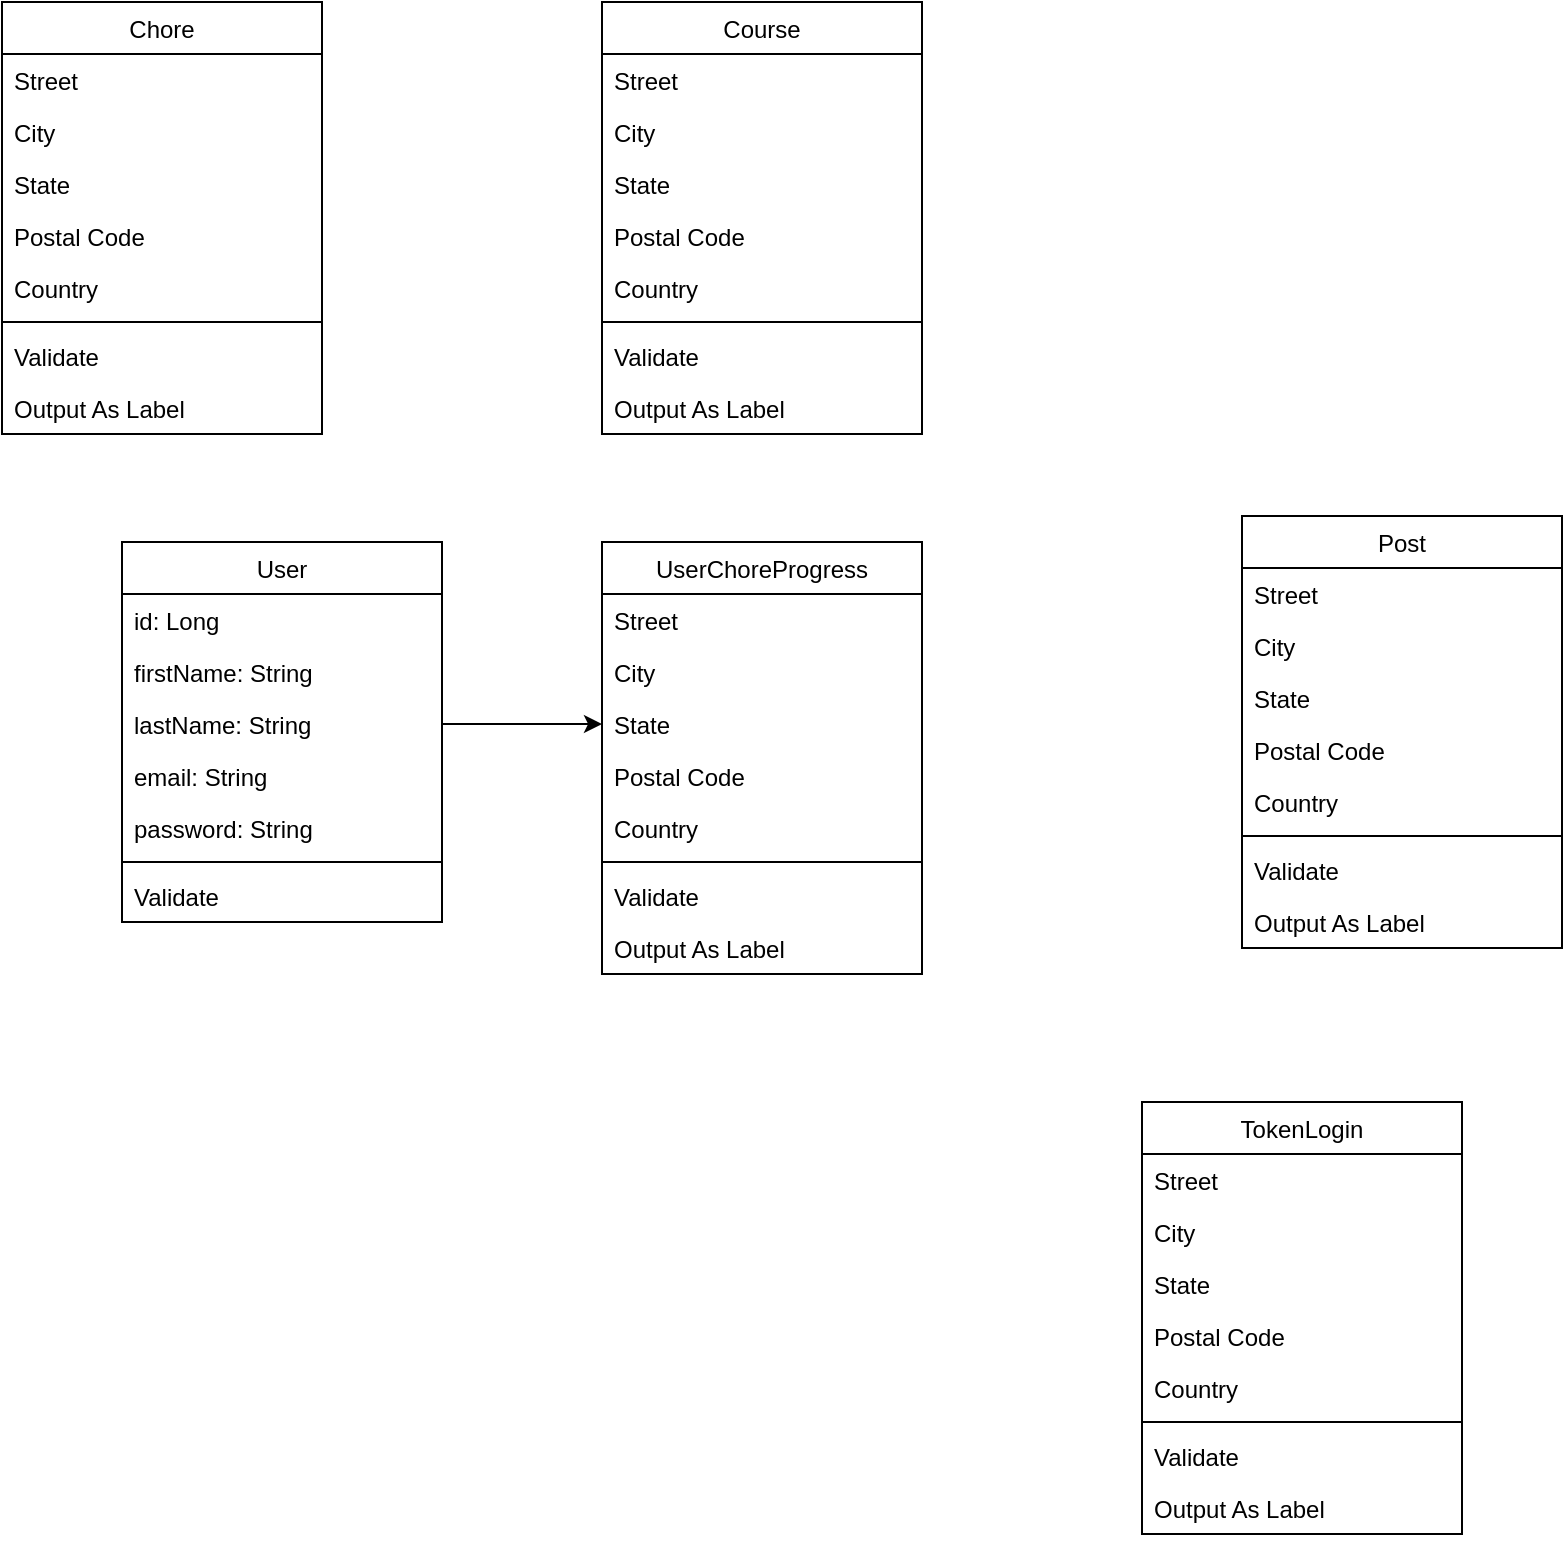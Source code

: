 <mxfile version="13.10.0" type="device"><diagram id="C5RBs43oDa-KdzZeNtuy" name="Page-1"><mxGraphModel dx="1715" dy="606" grid="1" gridSize="10" guides="1" tooltips="1" connect="1" arrows="1" fold="1" page="1" pageScale="1" pageWidth="827" pageHeight="1169" math="0" shadow="0"><root><mxCell id="WIyWlLk6GJQsqaUBKTNV-0"/><mxCell id="WIyWlLk6GJQsqaUBKTNV-1" parent="WIyWlLk6GJQsqaUBKTNV-0"/><mxCell id="zkfFHV4jXpPFQw0GAbJ--17" value="Course" style="swimlane;fontStyle=0;align=center;verticalAlign=top;childLayout=stackLayout;horizontal=1;startSize=26;horizontalStack=0;resizeParent=1;resizeLast=0;collapsible=1;marginBottom=0;rounded=0;shadow=0;strokeWidth=1;" parent="WIyWlLk6GJQsqaUBKTNV-1" vertex="1"><mxGeometry x="280" y="20" width="160" height="216" as="geometry"><mxRectangle x="550" y="140" width="160" height="26" as="alternateBounds"/></mxGeometry></mxCell><mxCell id="zkfFHV4jXpPFQw0GAbJ--18" value="Street" style="text;align=left;verticalAlign=top;spacingLeft=4;spacingRight=4;overflow=hidden;rotatable=0;points=[[0,0.5],[1,0.5]];portConstraint=eastwest;" parent="zkfFHV4jXpPFQw0GAbJ--17" vertex="1"><mxGeometry y="26" width="160" height="26" as="geometry"/></mxCell><mxCell id="zkfFHV4jXpPFQw0GAbJ--19" value="City" style="text;align=left;verticalAlign=top;spacingLeft=4;spacingRight=4;overflow=hidden;rotatable=0;points=[[0,0.5],[1,0.5]];portConstraint=eastwest;rounded=0;shadow=0;html=0;" parent="zkfFHV4jXpPFQw0GAbJ--17" vertex="1"><mxGeometry y="52" width="160" height="26" as="geometry"/></mxCell><mxCell id="zkfFHV4jXpPFQw0GAbJ--20" value="State" style="text;align=left;verticalAlign=top;spacingLeft=4;spacingRight=4;overflow=hidden;rotatable=0;points=[[0,0.5],[1,0.5]];portConstraint=eastwest;rounded=0;shadow=0;html=0;" parent="zkfFHV4jXpPFQw0GAbJ--17" vertex="1"><mxGeometry y="78" width="160" height="26" as="geometry"/></mxCell><mxCell id="zkfFHV4jXpPFQw0GAbJ--21" value="Postal Code" style="text;align=left;verticalAlign=top;spacingLeft=4;spacingRight=4;overflow=hidden;rotatable=0;points=[[0,0.5],[1,0.5]];portConstraint=eastwest;rounded=0;shadow=0;html=0;" parent="zkfFHV4jXpPFQw0GAbJ--17" vertex="1"><mxGeometry y="104" width="160" height="26" as="geometry"/></mxCell><mxCell id="zkfFHV4jXpPFQw0GAbJ--22" value="Country" style="text;align=left;verticalAlign=top;spacingLeft=4;spacingRight=4;overflow=hidden;rotatable=0;points=[[0,0.5],[1,0.5]];portConstraint=eastwest;rounded=0;shadow=0;html=0;" parent="zkfFHV4jXpPFQw0GAbJ--17" vertex="1"><mxGeometry y="130" width="160" height="26" as="geometry"/></mxCell><mxCell id="zkfFHV4jXpPFQw0GAbJ--23" value="" style="line;html=1;strokeWidth=1;align=left;verticalAlign=middle;spacingTop=-1;spacingLeft=3;spacingRight=3;rotatable=0;labelPosition=right;points=[];portConstraint=eastwest;" parent="zkfFHV4jXpPFQw0GAbJ--17" vertex="1"><mxGeometry y="156" width="160" height="8" as="geometry"/></mxCell><mxCell id="zkfFHV4jXpPFQw0GAbJ--24" value="Validate" style="text;align=left;verticalAlign=top;spacingLeft=4;spacingRight=4;overflow=hidden;rotatable=0;points=[[0,0.5],[1,0.5]];portConstraint=eastwest;" parent="zkfFHV4jXpPFQw0GAbJ--17" vertex="1"><mxGeometry y="164" width="160" height="26" as="geometry"/></mxCell><mxCell id="zkfFHV4jXpPFQw0GAbJ--25" value="Output As Label" style="text;align=left;verticalAlign=top;spacingLeft=4;spacingRight=4;overflow=hidden;rotatable=0;points=[[0,0.5],[1,0.5]];portConstraint=eastwest;" parent="zkfFHV4jXpPFQw0GAbJ--17" vertex="1"><mxGeometry y="190" width="160" height="26" as="geometry"/></mxCell><mxCell id="VVTcuq1EiL7Caez28EyP-0" value="Post" style="swimlane;fontStyle=0;align=center;verticalAlign=top;childLayout=stackLayout;horizontal=1;startSize=26;horizontalStack=0;resizeParent=1;resizeLast=0;collapsible=1;marginBottom=0;rounded=0;shadow=0;strokeWidth=1;" vertex="1" parent="WIyWlLk6GJQsqaUBKTNV-1"><mxGeometry x="600" y="277" width="160" height="216" as="geometry"><mxRectangle x="550" y="140" width="160" height="26" as="alternateBounds"/></mxGeometry></mxCell><mxCell id="VVTcuq1EiL7Caez28EyP-1" value="Street" style="text;align=left;verticalAlign=top;spacingLeft=4;spacingRight=4;overflow=hidden;rotatable=0;points=[[0,0.5],[1,0.5]];portConstraint=eastwest;" vertex="1" parent="VVTcuq1EiL7Caez28EyP-0"><mxGeometry y="26" width="160" height="26" as="geometry"/></mxCell><mxCell id="VVTcuq1EiL7Caez28EyP-2" value="City" style="text;align=left;verticalAlign=top;spacingLeft=4;spacingRight=4;overflow=hidden;rotatable=0;points=[[0,0.5],[1,0.5]];portConstraint=eastwest;rounded=0;shadow=0;html=0;" vertex="1" parent="VVTcuq1EiL7Caez28EyP-0"><mxGeometry y="52" width="160" height="26" as="geometry"/></mxCell><mxCell id="VVTcuq1EiL7Caez28EyP-3" value="State" style="text;align=left;verticalAlign=top;spacingLeft=4;spacingRight=4;overflow=hidden;rotatable=0;points=[[0,0.5],[1,0.5]];portConstraint=eastwest;rounded=0;shadow=0;html=0;" vertex="1" parent="VVTcuq1EiL7Caez28EyP-0"><mxGeometry y="78" width="160" height="26" as="geometry"/></mxCell><mxCell id="VVTcuq1EiL7Caez28EyP-4" value="Postal Code" style="text;align=left;verticalAlign=top;spacingLeft=4;spacingRight=4;overflow=hidden;rotatable=0;points=[[0,0.5],[1,0.5]];portConstraint=eastwest;rounded=0;shadow=0;html=0;" vertex="1" parent="VVTcuq1EiL7Caez28EyP-0"><mxGeometry y="104" width="160" height="26" as="geometry"/></mxCell><mxCell id="VVTcuq1EiL7Caez28EyP-5" value="Country" style="text;align=left;verticalAlign=top;spacingLeft=4;spacingRight=4;overflow=hidden;rotatable=0;points=[[0,0.5],[1,0.5]];portConstraint=eastwest;rounded=0;shadow=0;html=0;" vertex="1" parent="VVTcuq1EiL7Caez28EyP-0"><mxGeometry y="130" width="160" height="26" as="geometry"/></mxCell><mxCell id="VVTcuq1EiL7Caez28EyP-6" value="" style="line;html=1;strokeWidth=1;align=left;verticalAlign=middle;spacingTop=-1;spacingLeft=3;spacingRight=3;rotatable=0;labelPosition=right;points=[];portConstraint=eastwest;" vertex="1" parent="VVTcuq1EiL7Caez28EyP-0"><mxGeometry y="156" width="160" height="8" as="geometry"/></mxCell><mxCell id="VVTcuq1EiL7Caez28EyP-7" value="Validate" style="text;align=left;verticalAlign=top;spacingLeft=4;spacingRight=4;overflow=hidden;rotatable=0;points=[[0,0.5],[1,0.5]];portConstraint=eastwest;" vertex="1" parent="VVTcuq1EiL7Caez28EyP-0"><mxGeometry y="164" width="160" height="26" as="geometry"/></mxCell><mxCell id="VVTcuq1EiL7Caez28EyP-8" value="Output As Label" style="text;align=left;verticalAlign=top;spacingLeft=4;spacingRight=4;overflow=hidden;rotatable=0;points=[[0,0.5],[1,0.5]];portConstraint=eastwest;" vertex="1" parent="VVTcuq1EiL7Caez28EyP-0"><mxGeometry y="190" width="160" height="26" as="geometry"/></mxCell><mxCell id="VVTcuq1EiL7Caez28EyP-9" value="User" style="swimlane;fontStyle=0;align=center;verticalAlign=top;childLayout=stackLayout;horizontal=1;startSize=26;horizontalStack=0;resizeParent=1;resizeLast=0;collapsible=1;marginBottom=0;rounded=0;shadow=0;strokeWidth=1;" vertex="1" parent="WIyWlLk6GJQsqaUBKTNV-1"><mxGeometry x="40" y="290" width="160" height="190" as="geometry"><mxRectangle x="550" y="140" width="160" height="26" as="alternateBounds"/></mxGeometry></mxCell><mxCell id="VVTcuq1EiL7Caez28EyP-10" value="id: Long" style="text;align=left;verticalAlign=top;spacingLeft=4;spacingRight=4;overflow=hidden;rotatable=0;points=[[0,0.5],[1,0.5]];portConstraint=eastwest;" vertex="1" parent="VVTcuq1EiL7Caez28EyP-9"><mxGeometry y="26" width="160" height="26" as="geometry"/></mxCell><mxCell id="VVTcuq1EiL7Caez28EyP-11" value="firstName: String" style="text;align=left;verticalAlign=top;spacingLeft=4;spacingRight=4;overflow=hidden;rotatable=0;points=[[0,0.5],[1,0.5]];portConstraint=eastwest;rounded=0;shadow=0;html=0;" vertex="1" parent="VVTcuq1EiL7Caez28EyP-9"><mxGeometry y="52" width="160" height="26" as="geometry"/></mxCell><mxCell id="VVTcuq1EiL7Caez28EyP-12" value="lastName: String" style="text;align=left;verticalAlign=top;spacingLeft=4;spacingRight=4;overflow=hidden;rotatable=0;points=[[0,0.5],[1,0.5]];portConstraint=eastwest;rounded=0;shadow=0;html=0;" vertex="1" parent="VVTcuq1EiL7Caez28EyP-9"><mxGeometry y="78" width="160" height="26" as="geometry"/></mxCell><mxCell id="VVTcuq1EiL7Caez28EyP-13" value="email: String" style="text;align=left;verticalAlign=top;spacingLeft=4;spacingRight=4;overflow=hidden;rotatable=0;points=[[0,0.5],[1,0.5]];portConstraint=eastwest;rounded=0;shadow=0;html=0;" vertex="1" parent="VVTcuq1EiL7Caez28EyP-9"><mxGeometry y="104" width="160" height="26" as="geometry"/></mxCell><mxCell id="VVTcuq1EiL7Caez28EyP-46" value="password: String" style="text;align=left;verticalAlign=top;spacingLeft=4;spacingRight=4;overflow=hidden;rotatable=0;points=[[0,0.5],[1,0.5]];portConstraint=eastwest;rounded=0;shadow=0;html=0;" vertex="1" parent="VVTcuq1EiL7Caez28EyP-9"><mxGeometry y="130" width="160" height="26" as="geometry"/></mxCell><mxCell id="VVTcuq1EiL7Caez28EyP-15" value="" style="line;html=1;strokeWidth=1;align=left;verticalAlign=middle;spacingTop=-1;spacingLeft=3;spacingRight=3;rotatable=0;labelPosition=right;points=[];portConstraint=eastwest;" vertex="1" parent="VVTcuq1EiL7Caez28EyP-9"><mxGeometry y="156" width="160" height="8" as="geometry"/></mxCell><mxCell id="VVTcuq1EiL7Caez28EyP-16" value="Validate" style="text;align=left;verticalAlign=top;spacingLeft=4;spacingRight=4;overflow=hidden;rotatable=0;points=[[0,0.5],[1,0.5]];portConstraint=eastwest;" vertex="1" parent="VVTcuq1EiL7Caez28EyP-9"><mxGeometry y="164" width="160" height="26" as="geometry"/></mxCell><mxCell id="VVTcuq1EiL7Caez28EyP-19" value="Chore" style="swimlane;fontStyle=0;align=center;verticalAlign=top;childLayout=stackLayout;horizontal=1;startSize=26;horizontalStack=0;resizeParent=1;resizeLast=0;collapsible=1;marginBottom=0;rounded=0;shadow=0;strokeWidth=1;" vertex="1" parent="WIyWlLk6GJQsqaUBKTNV-1"><mxGeometry x="-20" y="20" width="160" height="216" as="geometry"><mxRectangle x="550" y="140" width="160" height="26" as="alternateBounds"/></mxGeometry></mxCell><mxCell id="VVTcuq1EiL7Caez28EyP-20" value="Street" style="text;align=left;verticalAlign=top;spacingLeft=4;spacingRight=4;overflow=hidden;rotatable=0;points=[[0,0.5],[1,0.5]];portConstraint=eastwest;" vertex="1" parent="VVTcuq1EiL7Caez28EyP-19"><mxGeometry y="26" width="160" height="26" as="geometry"/></mxCell><mxCell id="VVTcuq1EiL7Caez28EyP-21" value="City" style="text;align=left;verticalAlign=top;spacingLeft=4;spacingRight=4;overflow=hidden;rotatable=0;points=[[0,0.5],[1,0.5]];portConstraint=eastwest;rounded=0;shadow=0;html=0;" vertex="1" parent="VVTcuq1EiL7Caez28EyP-19"><mxGeometry y="52" width="160" height="26" as="geometry"/></mxCell><mxCell id="VVTcuq1EiL7Caez28EyP-22" value="State" style="text;align=left;verticalAlign=top;spacingLeft=4;spacingRight=4;overflow=hidden;rotatable=0;points=[[0,0.5],[1,0.5]];portConstraint=eastwest;rounded=0;shadow=0;html=0;" vertex="1" parent="VVTcuq1EiL7Caez28EyP-19"><mxGeometry y="78" width="160" height="26" as="geometry"/></mxCell><mxCell id="VVTcuq1EiL7Caez28EyP-23" value="Postal Code" style="text;align=left;verticalAlign=top;spacingLeft=4;spacingRight=4;overflow=hidden;rotatable=0;points=[[0,0.5],[1,0.5]];portConstraint=eastwest;rounded=0;shadow=0;html=0;" vertex="1" parent="VVTcuq1EiL7Caez28EyP-19"><mxGeometry y="104" width="160" height="26" as="geometry"/></mxCell><mxCell id="VVTcuq1EiL7Caez28EyP-24" value="Country" style="text;align=left;verticalAlign=top;spacingLeft=4;spacingRight=4;overflow=hidden;rotatable=0;points=[[0,0.5],[1,0.5]];portConstraint=eastwest;rounded=0;shadow=0;html=0;" vertex="1" parent="VVTcuq1EiL7Caez28EyP-19"><mxGeometry y="130" width="160" height="26" as="geometry"/></mxCell><mxCell id="VVTcuq1EiL7Caez28EyP-25" value="" style="line;html=1;strokeWidth=1;align=left;verticalAlign=middle;spacingTop=-1;spacingLeft=3;spacingRight=3;rotatable=0;labelPosition=right;points=[];portConstraint=eastwest;" vertex="1" parent="VVTcuq1EiL7Caez28EyP-19"><mxGeometry y="156" width="160" height="8" as="geometry"/></mxCell><mxCell id="VVTcuq1EiL7Caez28EyP-26" value="Validate" style="text;align=left;verticalAlign=top;spacingLeft=4;spacingRight=4;overflow=hidden;rotatable=0;points=[[0,0.5],[1,0.5]];portConstraint=eastwest;" vertex="1" parent="VVTcuq1EiL7Caez28EyP-19"><mxGeometry y="164" width="160" height="26" as="geometry"/></mxCell><mxCell id="VVTcuq1EiL7Caez28EyP-27" value="Output As Label" style="text;align=left;verticalAlign=top;spacingLeft=4;spacingRight=4;overflow=hidden;rotatable=0;points=[[0,0.5],[1,0.5]];portConstraint=eastwest;" vertex="1" parent="VVTcuq1EiL7Caez28EyP-19"><mxGeometry y="190" width="160" height="26" as="geometry"/></mxCell><mxCell id="VVTcuq1EiL7Caez28EyP-28" value="UserChoreProgress" style="swimlane;fontStyle=0;align=center;verticalAlign=top;childLayout=stackLayout;horizontal=1;startSize=26;horizontalStack=0;resizeParent=1;resizeLast=0;collapsible=1;marginBottom=0;rounded=0;shadow=0;strokeWidth=1;" vertex="1" parent="WIyWlLk6GJQsqaUBKTNV-1"><mxGeometry x="280" y="290" width="160" height="216" as="geometry"><mxRectangle x="550" y="140" width="160" height="26" as="alternateBounds"/></mxGeometry></mxCell><mxCell id="VVTcuq1EiL7Caez28EyP-29" value="Street" style="text;align=left;verticalAlign=top;spacingLeft=4;spacingRight=4;overflow=hidden;rotatable=0;points=[[0,0.5],[1,0.5]];portConstraint=eastwest;" vertex="1" parent="VVTcuq1EiL7Caez28EyP-28"><mxGeometry y="26" width="160" height="26" as="geometry"/></mxCell><mxCell id="VVTcuq1EiL7Caez28EyP-30" value="City" style="text;align=left;verticalAlign=top;spacingLeft=4;spacingRight=4;overflow=hidden;rotatable=0;points=[[0,0.5],[1,0.5]];portConstraint=eastwest;rounded=0;shadow=0;html=0;" vertex="1" parent="VVTcuq1EiL7Caez28EyP-28"><mxGeometry y="52" width="160" height="26" as="geometry"/></mxCell><mxCell id="VVTcuq1EiL7Caez28EyP-31" value="State" style="text;align=left;verticalAlign=top;spacingLeft=4;spacingRight=4;overflow=hidden;rotatable=0;points=[[0,0.5],[1,0.5]];portConstraint=eastwest;rounded=0;shadow=0;html=0;" vertex="1" parent="VVTcuq1EiL7Caez28EyP-28"><mxGeometry y="78" width="160" height="26" as="geometry"/></mxCell><mxCell id="VVTcuq1EiL7Caez28EyP-32" value="Postal Code" style="text;align=left;verticalAlign=top;spacingLeft=4;spacingRight=4;overflow=hidden;rotatable=0;points=[[0,0.5],[1,0.5]];portConstraint=eastwest;rounded=0;shadow=0;html=0;" vertex="1" parent="VVTcuq1EiL7Caez28EyP-28"><mxGeometry y="104" width="160" height="26" as="geometry"/></mxCell><mxCell id="VVTcuq1EiL7Caez28EyP-33" value="Country" style="text;align=left;verticalAlign=top;spacingLeft=4;spacingRight=4;overflow=hidden;rotatable=0;points=[[0,0.5],[1,0.5]];portConstraint=eastwest;rounded=0;shadow=0;html=0;" vertex="1" parent="VVTcuq1EiL7Caez28EyP-28"><mxGeometry y="130" width="160" height="26" as="geometry"/></mxCell><mxCell id="VVTcuq1EiL7Caez28EyP-34" value="" style="line;html=1;strokeWidth=1;align=left;verticalAlign=middle;spacingTop=-1;spacingLeft=3;spacingRight=3;rotatable=0;labelPosition=right;points=[];portConstraint=eastwest;" vertex="1" parent="VVTcuq1EiL7Caez28EyP-28"><mxGeometry y="156" width="160" height="8" as="geometry"/></mxCell><mxCell id="VVTcuq1EiL7Caez28EyP-35" value="Validate" style="text;align=left;verticalAlign=top;spacingLeft=4;spacingRight=4;overflow=hidden;rotatable=0;points=[[0,0.5],[1,0.5]];portConstraint=eastwest;" vertex="1" parent="VVTcuq1EiL7Caez28EyP-28"><mxGeometry y="164" width="160" height="26" as="geometry"/></mxCell><mxCell id="VVTcuq1EiL7Caez28EyP-36" value="Output As Label" style="text;align=left;verticalAlign=top;spacingLeft=4;spacingRight=4;overflow=hidden;rotatable=0;points=[[0,0.5],[1,0.5]];portConstraint=eastwest;" vertex="1" parent="VVTcuq1EiL7Caez28EyP-28"><mxGeometry y="190" width="160" height="26" as="geometry"/></mxCell><mxCell id="VVTcuq1EiL7Caez28EyP-37" value="TokenLogin" style="swimlane;fontStyle=0;align=center;verticalAlign=top;childLayout=stackLayout;horizontal=1;startSize=26;horizontalStack=0;resizeParent=1;resizeLast=0;collapsible=1;marginBottom=0;rounded=0;shadow=0;strokeWidth=1;" vertex="1" parent="WIyWlLk6GJQsqaUBKTNV-1"><mxGeometry x="550" y="570" width="160" height="216" as="geometry"><mxRectangle x="550" y="140" width="160" height="26" as="alternateBounds"/></mxGeometry></mxCell><mxCell id="VVTcuq1EiL7Caez28EyP-38" value="Street" style="text;align=left;verticalAlign=top;spacingLeft=4;spacingRight=4;overflow=hidden;rotatable=0;points=[[0,0.5],[1,0.5]];portConstraint=eastwest;" vertex="1" parent="VVTcuq1EiL7Caez28EyP-37"><mxGeometry y="26" width="160" height="26" as="geometry"/></mxCell><mxCell id="VVTcuq1EiL7Caez28EyP-39" value="City" style="text;align=left;verticalAlign=top;spacingLeft=4;spacingRight=4;overflow=hidden;rotatable=0;points=[[0,0.5],[1,0.5]];portConstraint=eastwest;rounded=0;shadow=0;html=0;" vertex="1" parent="VVTcuq1EiL7Caez28EyP-37"><mxGeometry y="52" width="160" height="26" as="geometry"/></mxCell><mxCell id="VVTcuq1EiL7Caez28EyP-40" value="State" style="text;align=left;verticalAlign=top;spacingLeft=4;spacingRight=4;overflow=hidden;rotatable=0;points=[[0,0.5],[1,0.5]];portConstraint=eastwest;rounded=0;shadow=0;html=0;" vertex="1" parent="VVTcuq1EiL7Caez28EyP-37"><mxGeometry y="78" width="160" height="26" as="geometry"/></mxCell><mxCell id="VVTcuq1EiL7Caez28EyP-41" value="Postal Code" style="text;align=left;verticalAlign=top;spacingLeft=4;spacingRight=4;overflow=hidden;rotatable=0;points=[[0,0.5],[1,0.5]];portConstraint=eastwest;rounded=0;shadow=0;html=0;" vertex="1" parent="VVTcuq1EiL7Caez28EyP-37"><mxGeometry y="104" width="160" height="26" as="geometry"/></mxCell><mxCell id="VVTcuq1EiL7Caez28EyP-42" value="Country" style="text;align=left;verticalAlign=top;spacingLeft=4;spacingRight=4;overflow=hidden;rotatable=0;points=[[0,0.5],[1,0.5]];portConstraint=eastwest;rounded=0;shadow=0;html=0;" vertex="1" parent="VVTcuq1EiL7Caez28EyP-37"><mxGeometry y="130" width="160" height="26" as="geometry"/></mxCell><mxCell id="VVTcuq1EiL7Caez28EyP-43" value="" style="line;html=1;strokeWidth=1;align=left;verticalAlign=middle;spacingTop=-1;spacingLeft=3;spacingRight=3;rotatable=0;labelPosition=right;points=[];portConstraint=eastwest;" vertex="1" parent="VVTcuq1EiL7Caez28EyP-37"><mxGeometry y="156" width="160" height="8" as="geometry"/></mxCell><mxCell id="VVTcuq1EiL7Caez28EyP-44" value="Validate" style="text;align=left;verticalAlign=top;spacingLeft=4;spacingRight=4;overflow=hidden;rotatable=0;points=[[0,0.5],[1,0.5]];portConstraint=eastwest;" vertex="1" parent="VVTcuq1EiL7Caez28EyP-37"><mxGeometry y="164" width="160" height="26" as="geometry"/></mxCell><mxCell id="VVTcuq1EiL7Caez28EyP-45" value="Output As Label" style="text;align=left;verticalAlign=top;spacingLeft=4;spacingRight=4;overflow=hidden;rotatable=0;points=[[0,0.5],[1,0.5]];portConstraint=eastwest;" vertex="1" parent="VVTcuq1EiL7Caez28EyP-37"><mxGeometry y="190" width="160" height="26" as="geometry"/></mxCell><mxCell id="VVTcuq1EiL7Caez28EyP-49" style="edgeStyle=orthogonalEdgeStyle;rounded=0;orthogonalLoop=1;jettySize=auto;html=1;exitX=1;exitY=0.5;exitDx=0;exitDy=0;" edge="1" parent="WIyWlLk6GJQsqaUBKTNV-1" source="VVTcuq1EiL7Caez28EyP-12"><mxGeometry relative="1" as="geometry"><mxPoint x="280" y="381" as="targetPoint"/></mxGeometry></mxCell></root></mxGraphModel></diagram></mxfile>